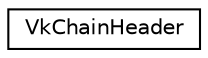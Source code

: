 digraph "Graphical Class Hierarchy"
{
 // LATEX_PDF_SIZE
  edge [fontname="Helvetica",fontsize="10",labelfontname="Helvetica",labelfontsize="10"];
  node [fontname="Helvetica",fontsize="10",shape=record];
  rankdir="LR";
  Node0 [label="VkChainHeader",height=0.2,width=0.4,color="black", fillcolor="white", style="filled",URL="$df/d19/structVkChainHeader.html",tooltip=" "];
}
